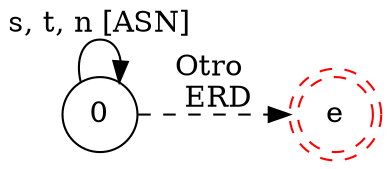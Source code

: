 digraph DFA {
    rankdir = LR;
    node [shape = circle;];
    e [shape = doublecircle;style = dashed;color = red;];
    
    0 -> 0 [label = "s, t, n [ASN]";];
    0 -> e [label = "Otro \n ERD"; style = dashed;];
}